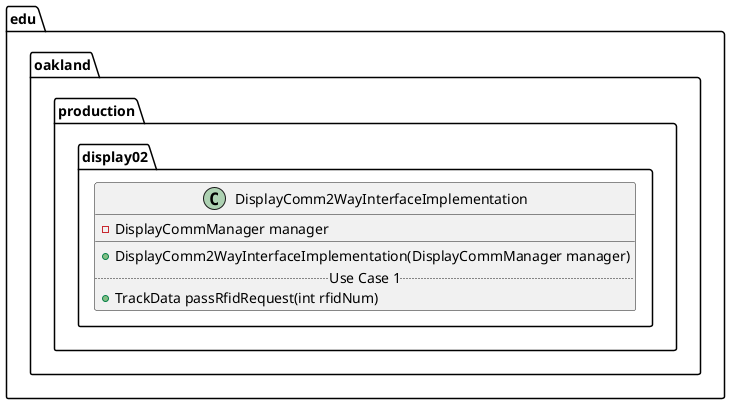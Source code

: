 @startuml DisplayComm2WayInterfaceImplementation

package edu.oakland.production.display02 {
    class DisplayComm2WayInterfaceImplementation {
        - DisplayCommManager manager
        __
        + DisplayComm2WayInterfaceImplementation(DisplayCommManager manager)
        .. Use Case 1 ..
        + TrackData passRfidRequest(int rfidNum)
    }
}

@enduml
